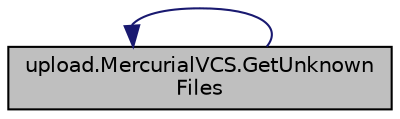 digraph "upload.MercurialVCS.GetUnknownFiles"
{
  edge [fontname="Helvetica",fontsize="10",labelfontname="Helvetica",labelfontsize="10"];
  node [fontname="Helvetica",fontsize="10",shape=record];
  rankdir="LR";
  Node50 [label="upload.MercurialVCS.GetUnknown\lFiles",height=0.2,width=0.4,color="black", fillcolor="grey75", style="filled", fontcolor="black"];
  Node50 -> Node50 [dir="back",color="midnightblue",fontsize="10",style="solid",fontname="Helvetica"];
}
